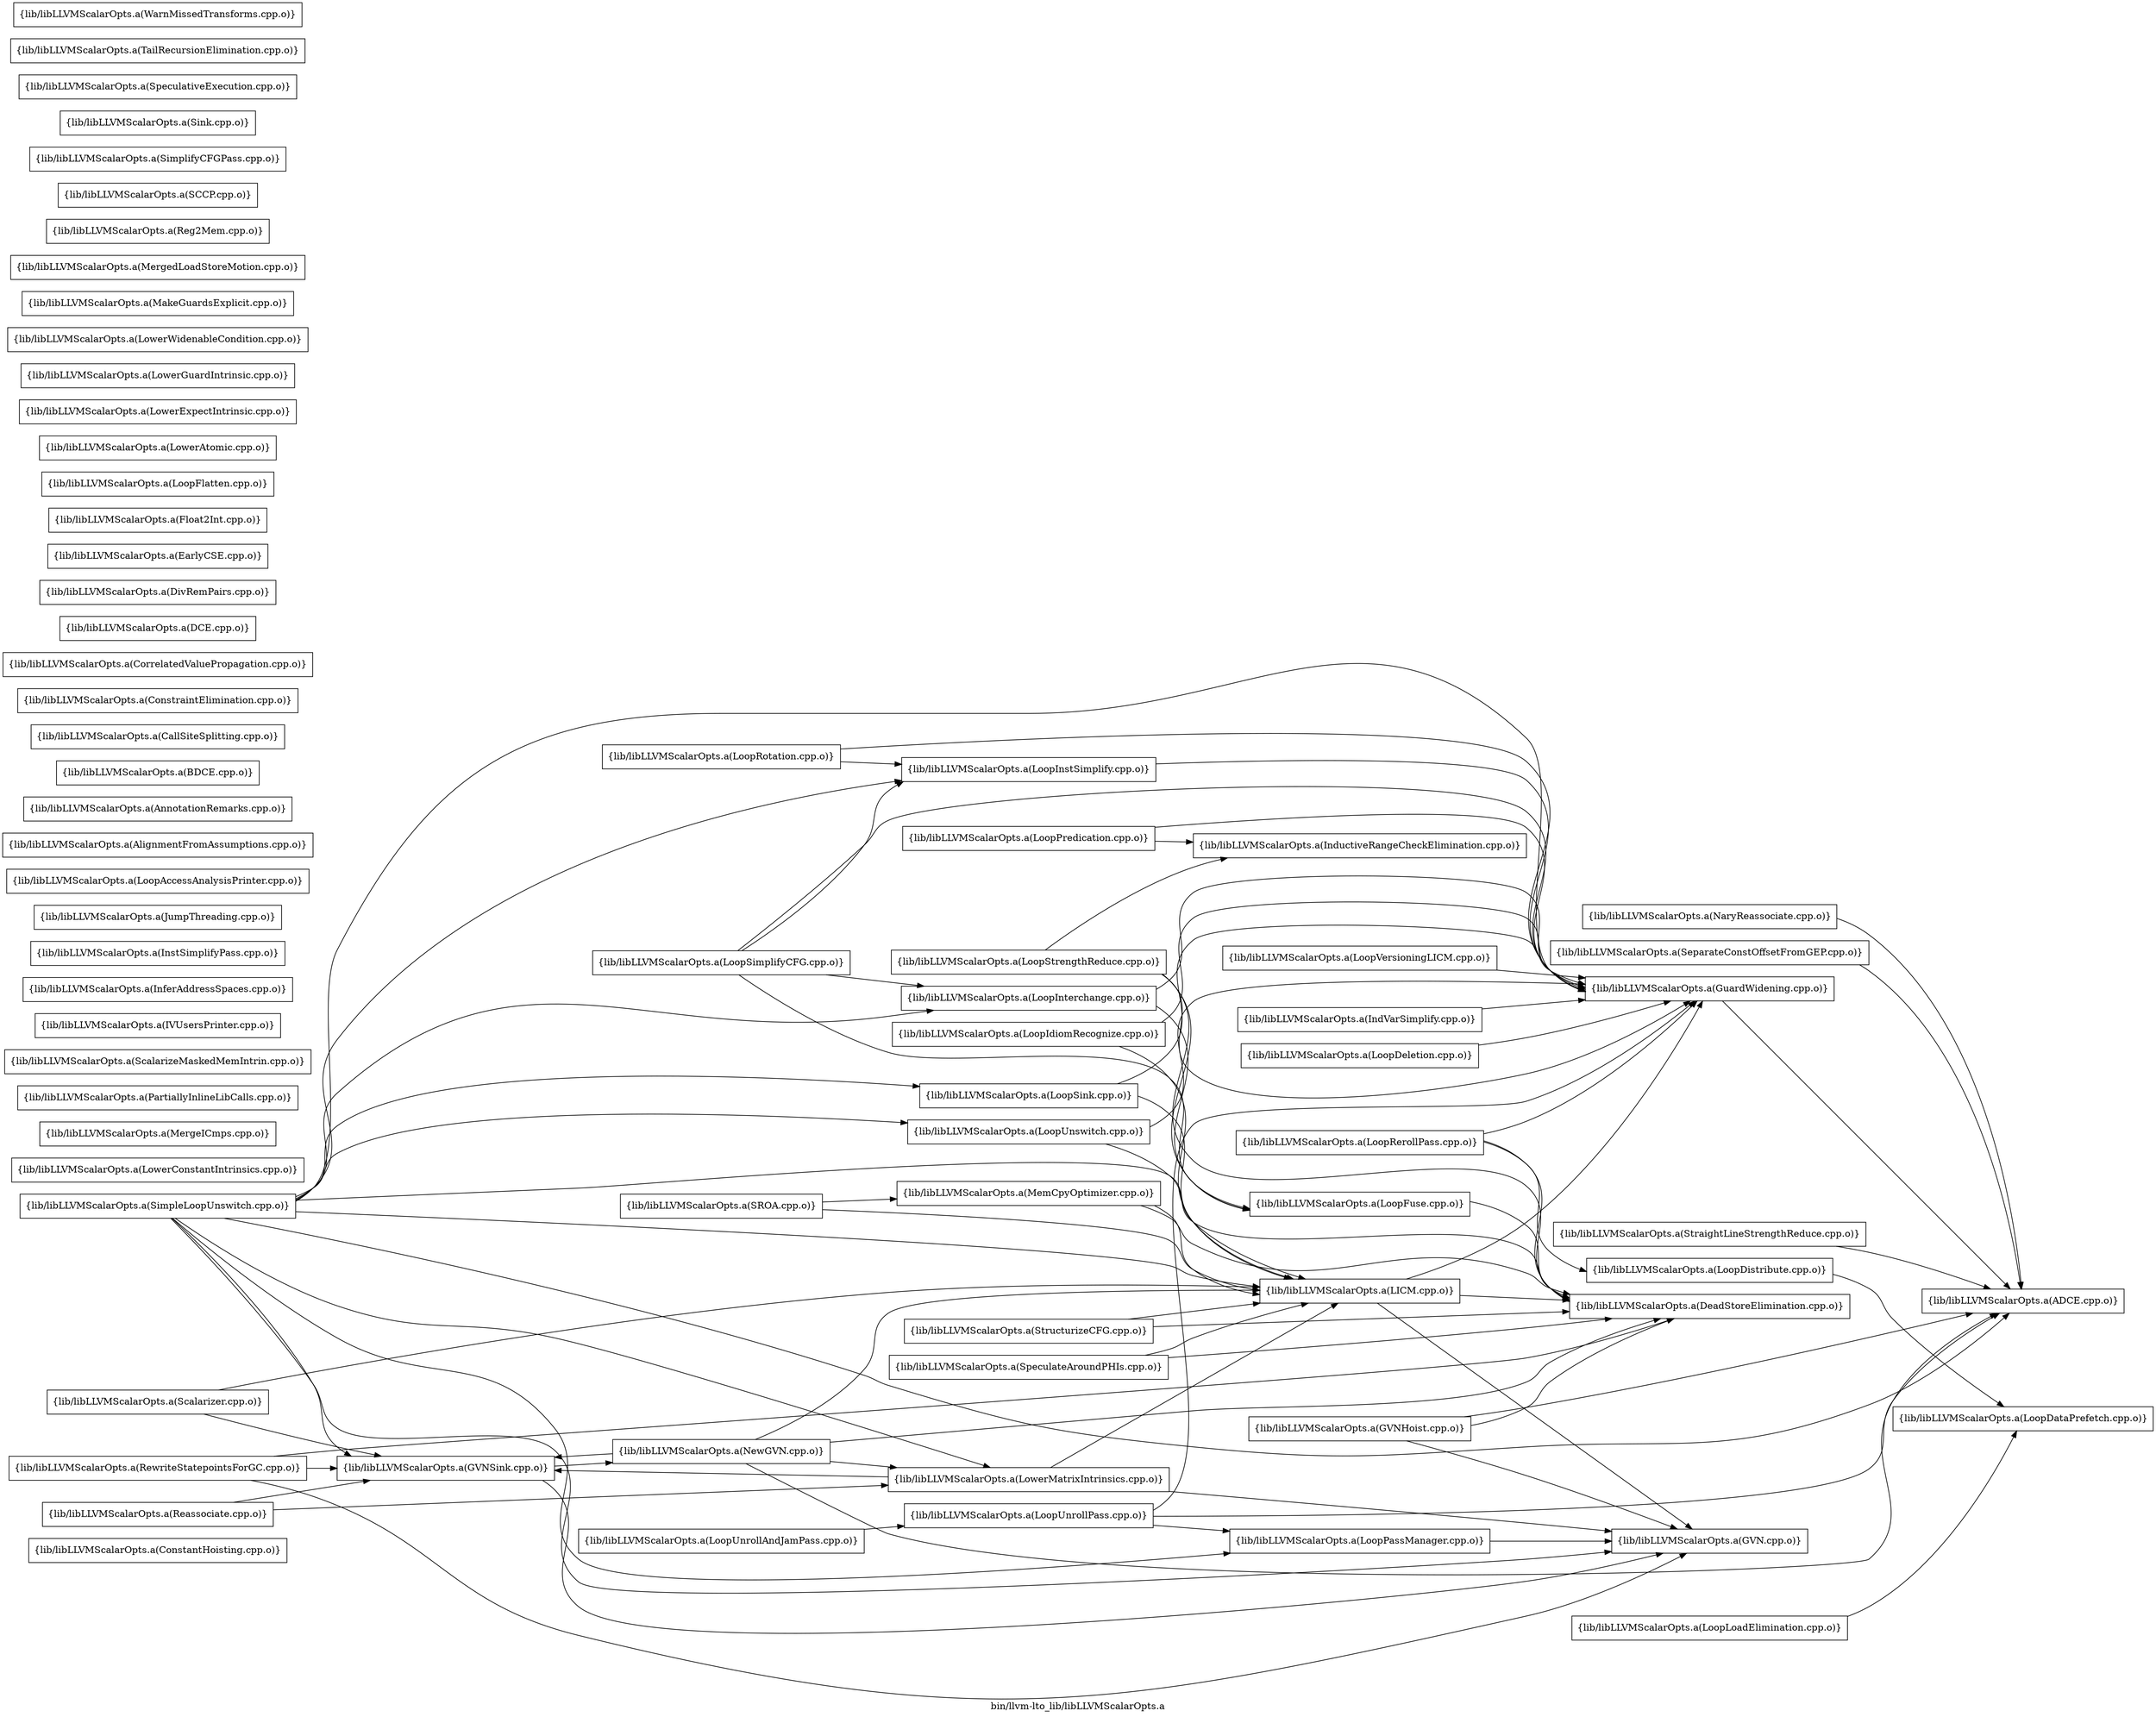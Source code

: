 digraph "bin/llvm-lto_lib/libLLVMScalarOpts.a" {
	label="bin/llvm-lto_lib/libLLVMScalarOpts.a";
	rankdir=LR;

	Node0x557d850ac268 [shape=record,shape=box,group=0,label="{lib/libLLVMScalarOpts.a(ConstantHoisting.cpp.o)}"];
	Node0x557d850aebf8 [shape=record,shape=box,group=0,label="{lib/libLLVMScalarOpts.a(LoopStrengthReduce.cpp.o)}"];
	Node0x557d850aebf8 -> Node0x557d850ae5b8;
	Node0x557d850aebf8 -> Node0x557d850af5a8;
	Node0x557d850aebf8 -> Node0x557d850af8c8;
	Node0x557d850aebf8 -> Node0x557d850b8068;
	Node0x557d850abbd8 [shape=record,shape=box,group=0,label="{lib/libLLVMScalarOpts.a(LowerConstantIntrinsics.cpp.o)}"];
	Node0x557d850bd0b8 [shape=record,shape=box,group=0,label="{lib/libLLVMScalarOpts.a(MergeICmps.cpp.o)}"];
	Node0x557d850bb1c8 [shape=record,shape=box,group=0,label="{lib/libLLVMScalarOpts.a(PartiallyInlineLibCalls.cpp.o)}"];
	Node0x557d850a6b88 [shape=record,shape=box,group=0,label="{lib/libLLVMScalarOpts.a(ScalarizeMaskedMemIntrin.cpp.o)}"];
	Node0x557d850acfd8 [shape=record,shape=box,group=0,label="{lib/libLLVMScalarOpts.a(GVNHoist.cpp.o)}"];
	Node0x557d850acfd8 -> Node0x557d850b3068;
	Node0x557d850acfd8 -> Node0x557d850af5a8;
	Node0x557d850acfd8 -> Node0x557d850b19e8;
	Node0x557d850ae068 [shape=record,shape=box,group=0,label="{lib/libLLVMScalarOpts.a(GVNSink.cpp.o)}"];
	Node0x557d850ae068 -> Node0x557d850b19e8;
	Node0x557d850ae068 -> Node0x557d850bb9e8;
	Node0x557d850ade38 [shape=record,shape=box,group=0,label="{lib/libLLVMScalarOpts.a(IVUsersPrinter.cpp.o)}"];
	Node0x557d850ae5b8 [shape=record,shape=box,group=0,label="{lib/libLLVMScalarOpts.a(InductiveRangeCheckElimination.cpp.o)}"];
	Node0x557d850afbe8 [shape=record,shape=box,group=0,label="{lib/libLLVMScalarOpts.a(IndVarSimplify.cpp.o)}"];
	Node0x557d850afbe8 -> Node0x557d850af8c8;
	Node0x557d850aaeb8 [shape=record,shape=box,group=0,label="{lib/libLLVMScalarOpts.a(InferAddressSpaces.cpp.o)}"];
	Node0x557d850aadc8 [shape=record,shape=box,group=0,label="{lib/libLLVMScalarOpts.a(InstSimplifyPass.cpp.o)}"];
	Node0x557d850ab3b8 [shape=record,shape=box,group=0,label="{lib/libLLVMScalarOpts.a(JumpThreading.cpp.o)}"];
	Node0x557d850ac538 [shape=record,shape=box,group=0,label="{lib/libLLVMScalarOpts.a(LICM.cpp.o)}"];
	Node0x557d850ac538 -> Node0x557d850af5a8;
	Node0x557d850ac538 -> Node0x557d850af8c8;
	Node0x557d850ac538 -> Node0x557d850b19e8;
	Node0x557d850abe58 [shape=record,shape=box,group=0,label="{lib/libLLVMScalarOpts.a(LoopAccessAnalysisPrinter.cpp.o)}"];
	Node0x557d850ac5d8 [shape=record,shape=box,group=0,label="{lib/libLLVMScalarOpts.a(LoopSink.cpp.o)}"];
	Node0x557d850ac5d8 -> Node0x557d850ac538;
	Node0x557d850ac5d8 -> Node0x557d850af8c8;
	Node0x557d850b3068 [shape=record,shape=box,group=0,label="{lib/libLLVMScalarOpts.a(ADCE.cpp.o)}"];
	Node0x557d850b3c98 [shape=record,shape=box,group=0,label="{lib/libLLVMScalarOpts.a(AlignmentFromAssumptions.cpp.o)}"];
	Node0x557d850b36a8 [shape=record,shape=box,group=0,label="{lib/libLLVMScalarOpts.a(AnnotationRemarks.cpp.o)}"];
	Node0x557d850b4288 [shape=record,shape=box,group=0,label="{lib/libLLVMScalarOpts.a(BDCE.cpp.o)}"];
	Node0x557d850ace98 [shape=record,shape=box,group=0,label="{lib/libLLVMScalarOpts.a(CallSiteSplitting.cpp.o)}"];
	Node0x557d850adc08 [shape=record,shape=box,group=0,label="{lib/libLLVMScalarOpts.a(ConstraintElimination.cpp.o)}"];
	Node0x557d850ad168 [shape=record,shape=box,group=0,label="{lib/libLLVMScalarOpts.a(CorrelatedValuePropagation.cpp.o)}"];
	Node0x557d850ad938 [shape=record,shape=box,group=0,label="{lib/libLLVMScalarOpts.a(DCE.cpp.o)}"];
	Node0x557d850af5a8 [shape=record,shape=box,group=0,label="{lib/libLLVMScalarOpts.a(DeadStoreElimination.cpp.o)}"];
	Node0x557d850ae838 [shape=record,shape=box,group=0,label="{lib/libLLVMScalarOpts.a(DivRemPairs.cpp.o)}"];
	Node0x557d850aeb58 [shape=record,shape=box,group=0,label="{lib/libLLVMScalarOpts.a(EarlyCSE.cpp.o)}"];
	Node0x557d850b0ae8 [shape=record,shape=box,group=0,label="{lib/libLLVMScalarOpts.a(Float2Int.cpp.o)}"];
	Node0x557d850af8c8 [shape=record,shape=box,group=0,label="{lib/libLLVMScalarOpts.a(GuardWidening.cpp.o)}"];
	Node0x557d850af8c8 -> Node0x557d850b3068;
	Node0x557d850b19e8 [shape=record,shape=box,group=0,label="{lib/libLLVMScalarOpts.a(GVN.cpp.o)}"];
	Node0x557d850b5f98 [shape=record,shape=box,group=0,label="{lib/libLLVMScalarOpts.a(LoopDeletion.cpp.o)}"];
	Node0x557d850b5f98 -> Node0x557d850af8c8;
	Node0x557d850b6768 [shape=record,shape=box,group=0,label="{lib/libLLVMScalarOpts.a(LoopDataPrefetch.cpp.o)}"];
	Node0x557d850b7708 [shape=record,shape=box,group=0,label="{lib/libLLVMScalarOpts.a(LoopDistribute.cpp.o)}"];
	Node0x557d850b7708 -> Node0x557d850b6768;
	Node0x557d850b8068 [shape=record,shape=box,group=0,label="{lib/libLLVMScalarOpts.a(LoopFuse.cpp.o)}"];
	Node0x557d850b8068 -> Node0x557d850af5a8;
	Node0x557d850b7f28 [shape=record,shape=box,group=0,label="{lib/libLLVMScalarOpts.a(LoopIdiomRecognize.cpp.o)}"];
	Node0x557d850b7f28 -> Node0x557d850ac538;
	Node0x557d850b7f28 -> Node0x557d850af8c8;
	Node0x557d850b85b8 [shape=record,shape=box,group=0,label="{lib/libLLVMScalarOpts.a(LoopInstSimplify.cpp.o)}"];
	Node0x557d850b85b8 -> Node0x557d850af8c8;
	Node0x557d850b9a58 [shape=record,shape=box,group=0,label="{lib/libLLVMScalarOpts.a(LoopInterchange.cpp.o)}"];
	Node0x557d850b9a58 -> Node0x557d850af8c8;
	Node0x557d850b9a58 -> Node0x557d850b8068;
	Node0x557d850b9008 [shape=record,shape=box,group=0,label="{lib/libLLVMScalarOpts.a(LoopFlatten.cpp.o)}"];
	Node0x557d850b9be8 [shape=record,shape=box,group=0,label="{lib/libLLVMScalarOpts.a(LoopLoadElimination.cpp.o)}"];
	Node0x557d850b9be8 -> Node0x557d850b6768;
	Node0x557d850ba7c8 [shape=record,shape=box,group=0,label="{lib/libLLVMScalarOpts.a(LoopPassManager.cpp.o)}"];
	Node0x557d850ba7c8 -> Node0x557d850b19e8;
	Node0x557d850bb4e8 [shape=record,shape=box,group=0,label="{lib/libLLVMScalarOpts.a(LoopPredication.cpp.o)}"];
	Node0x557d850bb4e8 -> Node0x557d850ae5b8;
	Node0x557d850bb4e8 -> Node0x557d850af8c8;
	Node0x557d850a5a58 [shape=record,shape=box,group=0,label="{lib/libLLVMScalarOpts.a(LoopRerollPass.cpp.o)}"];
	Node0x557d850a5a58 -> Node0x557d850af5a8;
	Node0x557d850a5a58 -> Node0x557d850af8c8;
	Node0x557d850a5a58 -> Node0x557d850b7708;
	Node0x557d850a5dc8 [shape=record,shape=box,group=0,label="{lib/libLLVMScalarOpts.a(LoopRotation.cpp.o)}"];
	Node0x557d850a5dc8 -> Node0x557d850af8c8;
	Node0x557d850a5dc8 -> Node0x557d850b85b8;
	Node0x557d850a69f8 [shape=record,shape=box,group=0,label="{lib/libLLVMScalarOpts.a(LoopSimplifyCFG.cpp.o)}"];
	Node0x557d850a69f8 -> Node0x557d850af8c8;
	Node0x557d850a69f8 -> Node0x557d850b8068;
	Node0x557d850a69f8 -> Node0x557d850b85b8;
	Node0x557d850a69f8 -> Node0x557d850b9a58;
	Node0x557d850af378 [shape=record,shape=box,group=0,label="{lib/libLLVMScalarOpts.a(LoopUnrollPass.cpp.o)}"];
	Node0x557d850af378 -> Node0x557d850b3068;
	Node0x557d850af378 -> Node0x557d850af8c8;
	Node0x557d850af378 -> Node0x557d850ba7c8;
	Node0x557d850af008 [shape=record,shape=box,group=0,label="{lib/libLLVMScalarOpts.a(LoopUnrollAndJamPass.cpp.o)}"];
	Node0x557d850af008 -> Node0x557d850af378;
	Node0x557d850adfc8 [shape=record,shape=box,group=0,label="{lib/libLLVMScalarOpts.a(LoopVersioningLICM.cpp.o)}"];
	Node0x557d850adfc8 -> Node0x557d850af8c8;
	Node0x557d850add98 [shape=record,shape=box,group=0,label="{lib/libLLVMScalarOpts.a(LowerAtomic.cpp.o)}"];
	Node0x557d850acd58 [shape=record,shape=box,group=0,label="{lib/libLLVMScalarOpts.a(LowerExpectIntrinsic.cpp.o)}"];
	Node0x557d850b5548 [shape=record,shape=box,group=0,label="{lib/libLLVMScalarOpts.a(LowerGuardIntrinsic.cpp.o)}"];
	Node0x557d850b4968 [shape=record,shape=box,group=0,label="{lib/libLLVMScalarOpts.a(LowerMatrixIntrinsics.cpp.o)}"];
	Node0x557d850b4968 -> Node0x557d850ae068;
	Node0x557d850b4968 -> Node0x557d850ac538;
	Node0x557d850b4968 -> Node0x557d850b19e8;
	Node0x557d850be288 [shape=record,shape=box,group=0,label="{lib/libLLVMScalarOpts.a(LowerWidenableCondition.cpp.o)}"];
	Node0x557d850bdfb8 [shape=record,shape=box,group=0,label="{lib/libLLVMScalarOpts.a(MakeGuardsExplicit.cpp.o)}"];
	Node0x557d850bd888 [shape=record,shape=box,group=0,label="{lib/libLLVMScalarOpts.a(MemCpyOptimizer.cpp.o)}"];
	Node0x557d850bd888 -> Node0x557d850ac538;
	Node0x557d850bd888 -> Node0x557d850af5a8;
	Node0x557d850bc938 [shape=record,shape=box,group=0,label="{lib/libLLVMScalarOpts.a(MergedLoadStoreMotion.cpp.o)}"];
	Node0x557d850bbf88 [shape=record,shape=box,group=0,label="{lib/libLLVMScalarOpts.a(NaryReassociate.cpp.o)}"];
	Node0x557d850bbf88 -> Node0x557d850b3068;
	Node0x557d850bb9e8 [shape=record,shape=box,group=0,label="{lib/libLLVMScalarOpts.a(NewGVN.cpp.o)}"];
	Node0x557d850bb9e8 -> Node0x557d850ae068;
	Node0x557d850bb9e8 -> Node0x557d850ac538;
	Node0x557d850bb9e8 -> Node0x557d850b3068;
	Node0x557d850bb9e8 -> Node0x557d850af5a8;
	Node0x557d850bb9e8 -> Node0x557d850b4968;
	Node0x557d850baae8 [shape=record,shape=box,group=0,label="{lib/libLLVMScalarOpts.a(Reassociate.cpp.o)}"];
	Node0x557d850baae8 -> Node0x557d850ae068;
	Node0x557d850baae8 -> Node0x557d850b4968;
	Node0x557d850a9978 [shape=record,shape=box,group=0,label="{lib/libLLVMScalarOpts.a(Reg2Mem.cpp.o)}"];
	Node0x557d850a8cf8 [shape=record,shape=box,group=0,label="{lib/libLLVMScalarOpts.a(RewriteStatepointsForGC.cpp.o)}"];
	Node0x557d850a8cf8 -> Node0x557d850ae068;
	Node0x557d850a8cf8 -> Node0x557d850af5a8;
	Node0x557d850a8cf8 -> Node0x557d850b19e8;
	Node0x557d850a8078 [shape=record,shape=box,group=0,label="{lib/libLLVMScalarOpts.a(SCCP.cpp.o)}"];
	Node0x557d850a85c8 [shape=record,shape=box,group=0,label="{lib/libLLVMScalarOpts.a(SROA.cpp.o)}"];
	Node0x557d850a85c8 -> Node0x557d850ac538;
	Node0x557d850a85c8 -> Node0x557d850bd888;
	Node0x557d850a78a8 [shape=record,shape=box,group=0,label="{lib/libLLVMScalarOpts.a(Scalarizer.cpp.o)}"];
	Node0x557d850a78a8 -> Node0x557d850ae068;
	Node0x557d850a78a8 -> Node0x557d850ac538;
	Node0x557d850a7358 [shape=record,shape=box,group=0,label="{lib/libLLVMScalarOpts.a(SeparateConstOffsetFromGEP.cpp.o)}"];
	Node0x557d850a7358 -> Node0x557d850b3068;
	Node0x557d850a6818 [shape=record,shape=box,group=0,label="{lib/libLLVMScalarOpts.a(SimpleLoopUnswitch.cpp.o)}"];
	Node0x557d850a6818 -> Node0x557d850ae068;
	Node0x557d850a6818 -> Node0x557d850ac538;
	Node0x557d850a6818 -> Node0x557d850ac5d8;
	Node0x557d850a6818 -> Node0x557d850b3068;
	Node0x557d850a6818 -> Node0x557d850af5a8;
	Node0x557d850a6818 -> Node0x557d850af8c8;
	Node0x557d850a6818 -> Node0x557d850b19e8;
	Node0x557d850a6818 -> Node0x557d850b85b8;
	Node0x557d850a6818 -> Node0x557d850b9a58;
	Node0x557d850a6818 -> Node0x557d850ba7c8;
	Node0x557d850a6818 -> Node0x557d850ad028;
	Node0x557d850a6818 -> Node0x557d850b4968;
	Node0x557d850a5b98 [shape=record,shape=box,group=0,label="{lib/libLLVMScalarOpts.a(SimplifyCFGPass.cpp.o)}"];
	Node0x557d850a5058 [shape=record,shape=box,group=0,label="{lib/libLLVMScalarOpts.a(Sink.cpp.o)}"];
	Node0x557d850a5378 [shape=record,shape=box,group=0,label="{lib/libLLVMScalarOpts.a(SpeculativeExecution.cpp.o)}"];
	Node0x557d850c0d08 [shape=record,shape=box,group=0,label="{lib/libLLVMScalarOpts.a(SpeculateAroundPHIs.cpp.o)}"];
	Node0x557d850c0d08 -> Node0x557d850ac538;
	Node0x557d850c0d08 -> Node0x557d850af5a8;
	Node0x557d850c0448 [shape=record,shape=box,group=0,label="{lib/libLLVMScalarOpts.a(StraightLineStrengthReduce.cpp.o)}"];
	Node0x557d850c0448 -> Node0x557d850b3068;
	Node0x557d850bff48 [shape=record,shape=box,group=0,label="{lib/libLLVMScalarOpts.a(StructurizeCFG.cpp.o)}"];
	Node0x557d850bff48 -> Node0x557d850ac538;
	Node0x557d850bff48 -> Node0x557d850af5a8;
	Node0x557d850c6cf8 [shape=record,shape=box,group=0,label="{lib/libLLVMScalarOpts.a(TailRecursionElimination.cpp.o)}"];
	Node0x557d850c65c8 [shape=record,shape=box,group=0,label="{lib/libLLVMScalarOpts.a(WarnMissedTransforms.cpp.o)}"];
	Node0x557d850ad028 [shape=record,shape=box,group=0,label="{lib/libLLVMScalarOpts.a(LoopUnswitch.cpp.o)}"];
	Node0x557d850ad028 -> Node0x557d850ac538;
	Node0x557d850ad028 -> Node0x557d850af8c8;
}
